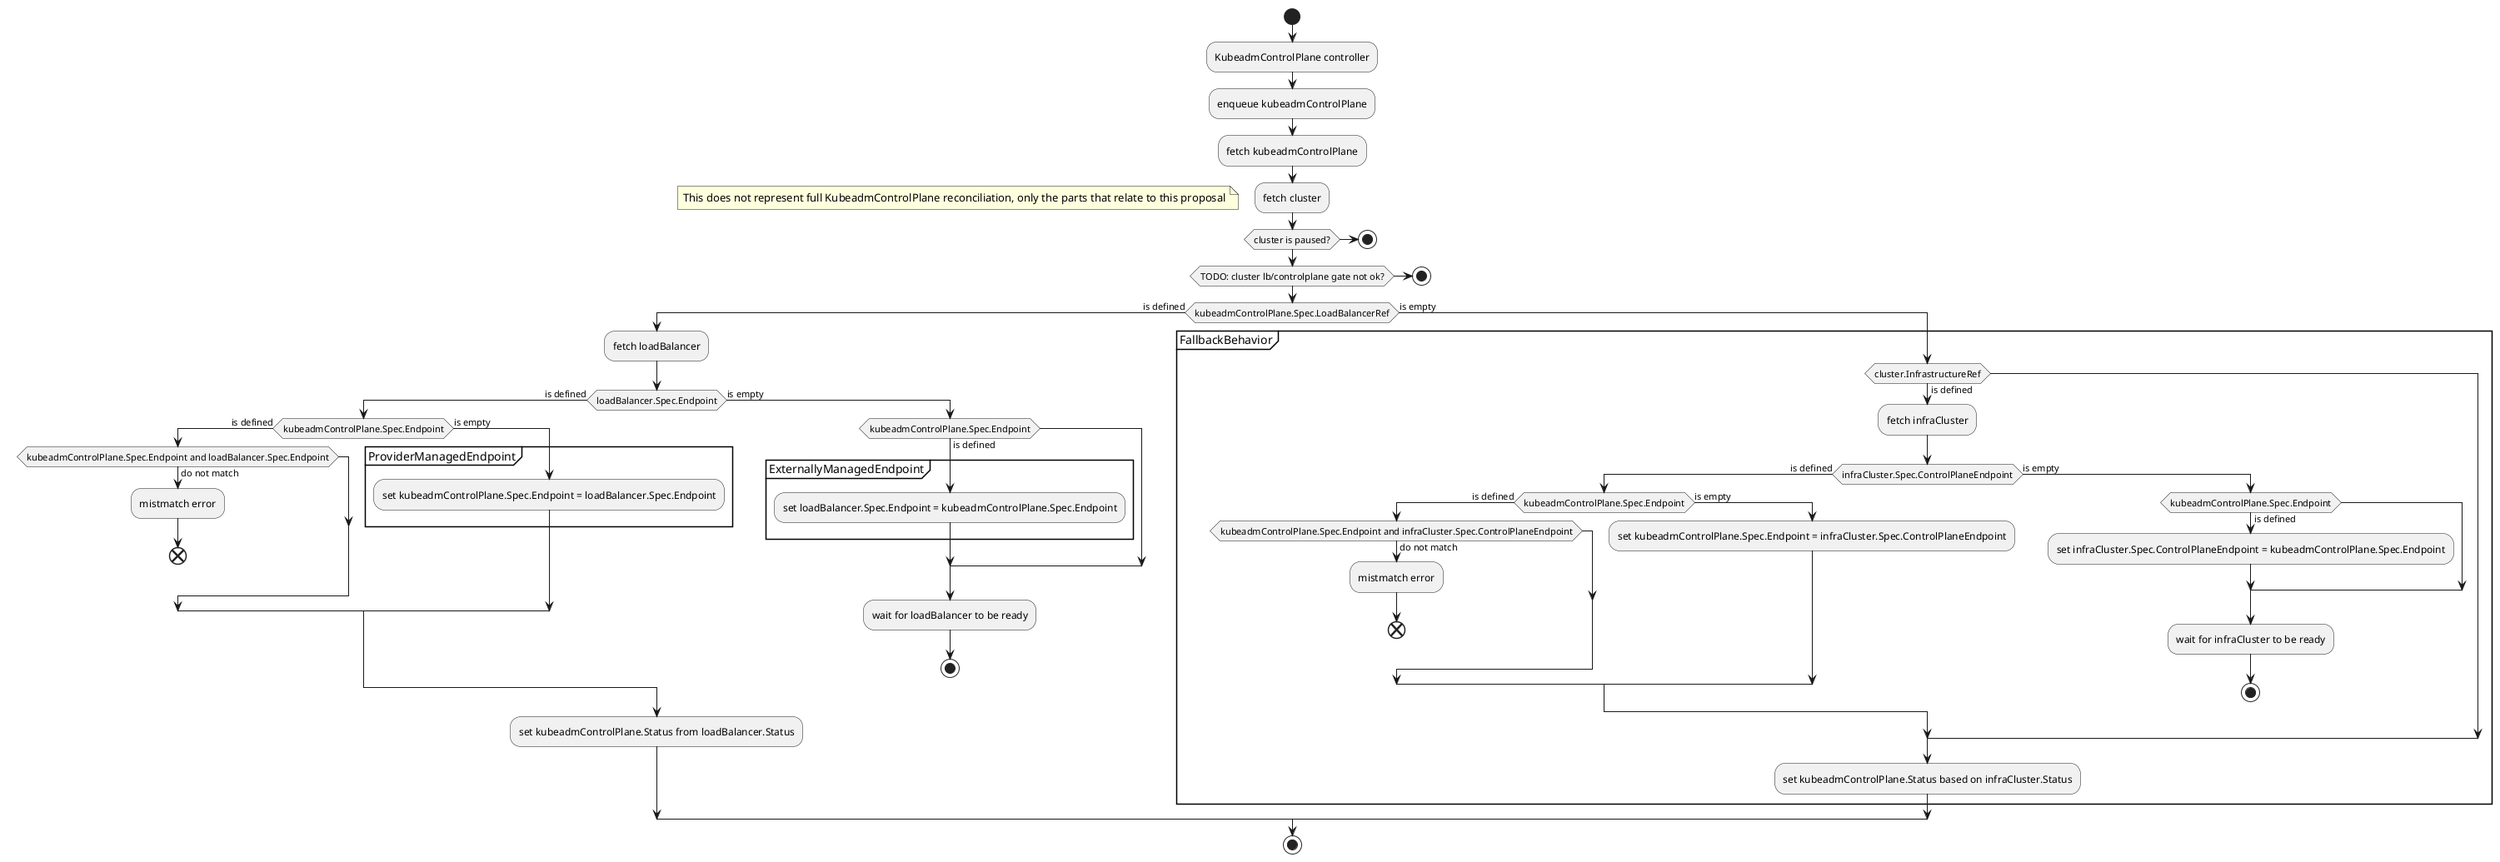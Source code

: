 @startuml kcp-reconciliation
skinparam ConditionEndStyle hline
start
:KubeadmControlPlane controller;
:enqueue kubeadmControlPlane;
:fetch kubeadmControlPlane;
:fetch cluster;

floating note left: This does not represent full KubeadmControlPlane reconciliation, only the parts that relate to this proposal

if (cluster is paused?) then
    stop
endif

if (TODO: cluster lb/controlplane gate not ok?) then
    stop
endif

if (kubeadmControlPlane.Spec.LoadBalancerRef) then (is defined)
    :fetch loadBalancer;

    if (loadBalancer.Spec.Endpoint) then (is defined)
        if (kubeadmControlPlane.Spec.Endpoint) then (is defined)
            if (kubeadmControlPlane.Spec.Endpoint and loadBalancer.Spec.Endpoint) then (do not match)
                :mistmatch error;
                end
            endif
        else (is empty)
            partition ProviderManagedEndpoint{
                :set kubeadmControlPlane.Spec.Endpoint = loadBalancer.Spec.Endpoint;
            }
        endif
    else (is empty)
        if (kubeadmControlPlane.Spec.Endpoint) then (is defined)
            partition ExternallyManagedEndpoint{
                :set loadBalancer.Spec.Endpoint = kubeadmControlPlane.Spec.Endpoint;
            }
        endif
        
        :wait for loadBalancer to be ready;
        stop
    endif

    :set kubeadmControlPlane.Status from loadBalancer.Status;
else (is empty)
    partition FallbackBehavior {
        if (cluster.InfrastructureRef) then (is defined)
            :fetch infraCluster;
            
            if (infraCluster.Spec.ControlPlaneEndpoint) then (is defined)
                if (kubeadmControlPlane.Spec.Endpoint) then (is defined)
                    if (kubeadmControlPlane.Spec.Endpoint and infraCluster.Spec.ControlPlaneEndpoint) then (do not match)
                        :mistmatch error;
                        end
                    endif
                else (is empty)
                    :set kubeadmControlPlane.Spec.Endpoint = infraCluster.Spec.ControlPlaneEndpoint;
                endif
            else (is empty)
                if (kubeadmControlPlane.Spec.Endpoint) then (is defined)
                    :set infraCluster.Spec.ControlPlaneEndpoint = kubeadmControlPlane.Spec.Endpoint;
                endif
                :wait for infraCluster to be ready;
                stop
            endif
        endif

        :set kubeadmControlPlane.Status based on infraCluster.Status;
    }
endif
stop
@enduml